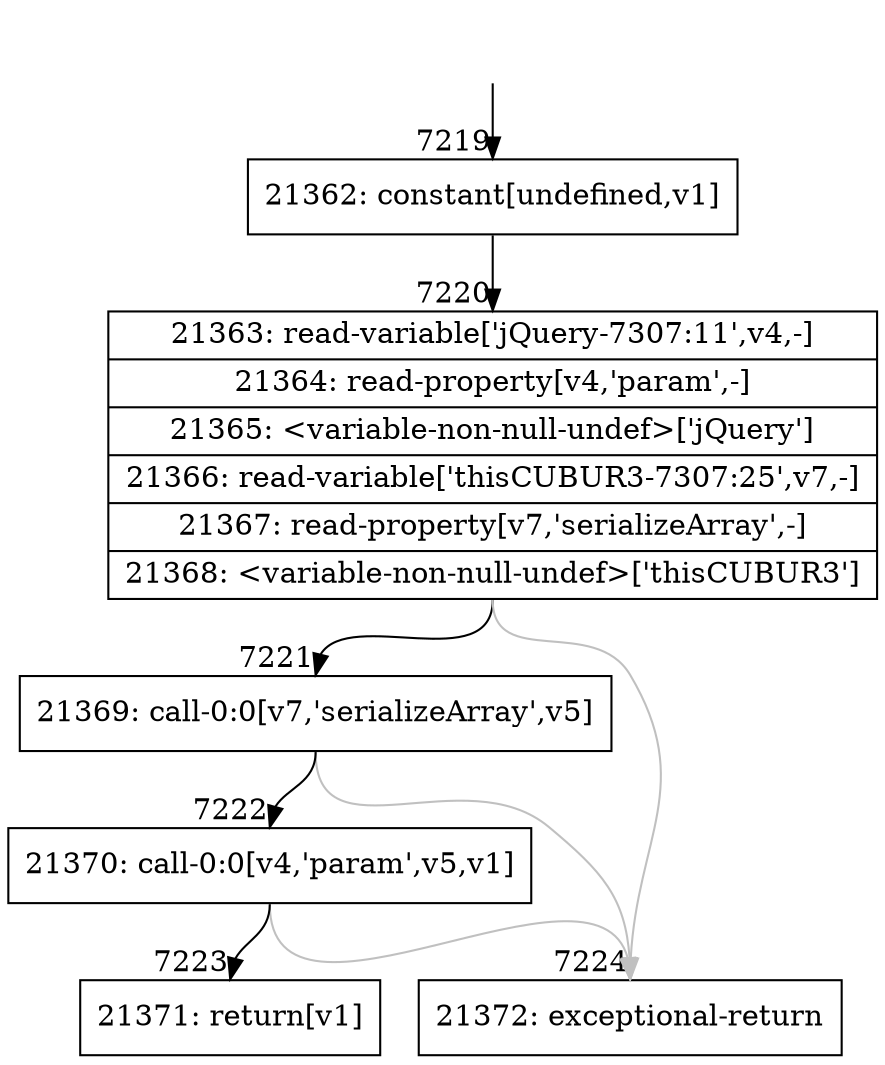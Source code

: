 digraph {
rankdir="TD"
BB_entry453[shape=none,label=""];
BB_entry453 -> BB7219 [tailport=s, headport=n, headlabel="    7219"]
BB7219 [shape=record label="{21362: constant[undefined,v1]}" ] 
BB7219 -> BB7220 [tailport=s, headport=n, headlabel="      7220"]
BB7220 [shape=record label="{21363: read-variable['jQuery-7307:11',v4,-]|21364: read-property[v4,'param',-]|21365: \<variable-non-null-undef\>['jQuery']|21366: read-variable['thisCUBUR3-7307:25',v7,-]|21367: read-property[v7,'serializeArray',-]|21368: \<variable-non-null-undef\>['thisCUBUR3']}" ] 
BB7220 -> BB7221 [tailport=s, headport=n, headlabel="      7221"]
BB7220 -> BB7224 [tailport=s, headport=n, color=gray, headlabel="      7224"]
BB7221 [shape=record label="{21369: call-0:0[v7,'serializeArray',v5]}" ] 
BB7221 -> BB7222 [tailport=s, headport=n, headlabel="      7222"]
BB7221 -> BB7224 [tailport=s, headport=n, color=gray]
BB7222 [shape=record label="{21370: call-0:0[v4,'param',v5,v1]}" ] 
BB7222 -> BB7223 [tailport=s, headport=n, headlabel="      7223"]
BB7222 -> BB7224 [tailport=s, headport=n, color=gray]
BB7223 [shape=record label="{21371: return[v1]}" ] 
BB7224 [shape=record label="{21372: exceptional-return}" ] 
}
